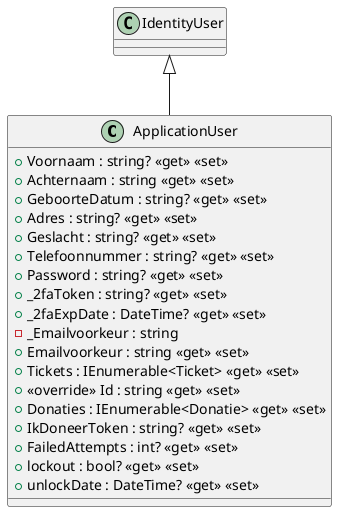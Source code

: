@startuml
class ApplicationUser {
    + Voornaam : string? <<get>> <<set>>
    + Achternaam : string <<get>> <<set>>
    + GeboorteDatum : string? <<get>> <<set>>
    + Adres : string? <<get>> <<set>>
    + Geslacht : string? <<get>> <<set>>
    + Telefoonnummer : string? <<get>> <<set>>
    + Password : string? <<get>> <<set>>
    + _2faToken : string? <<get>> <<set>>
    + _2faExpDate : DateTime? <<get>> <<set>>
    - _Emailvoorkeur : string
    + Emailvoorkeur : string <<get>> <<set>>
    + Tickets : IEnumerable<Ticket> <<get>> <<set>>
    + <<override>> Id : string <<get>> <<set>>
    + Donaties : IEnumerable<Donatie> <<get>> <<set>>
    + IkDoneerToken : string? <<get>> <<set>>
    + FailedAttempts : int? <<get>> <<set>>
    + lockout : bool? <<get>> <<set>>
    + unlockDate : DateTime? <<get>> <<set>>
}
IdentityUser <|-- ApplicationUser
@enduml
